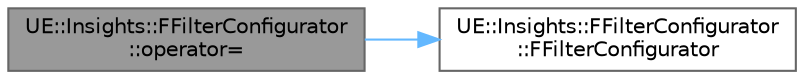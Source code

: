 digraph "UE::Insights::FFilterConfigurator::operator="
{
 // INTERACTIVE_SVG=YES
 // LATEX_PDF_SIZE
  bgcolor="transparent";
  edge [fontname=Helvetica,fontsize=10,labelfontname=Helvetica,labelfontsize=10];
  node [fontname=Helvetica,fontsize=10,shape=box,height=0.2,width=0.4];
  rankdir="LR";
  Node1 [id="Node000001",label="UE::Insights::FFilterConfigurator\l::operator=",height=0.2,width=0.4,color="gray40", fillcolor="grey60", style="filled", fontcolor="black",tooltip=" "];
  Node1 -> Node2 [id="edge1_Node000001_Node000002",color="steelblue1",style="solid",tooltip=" "];
  Node2 [id="Node000002",label="UE::Insights::FFilterConfigurator\l::FFilterConfigurator",height=0.2,width=0.4,color="grey40", fillcolor="white", style="filled",URL="$d3/dc2/classUE_1_1Insights_1_1FFilterConfigurator.html#a69639a9b476c0994e4a981036778645e",tooltip=" "];
}
